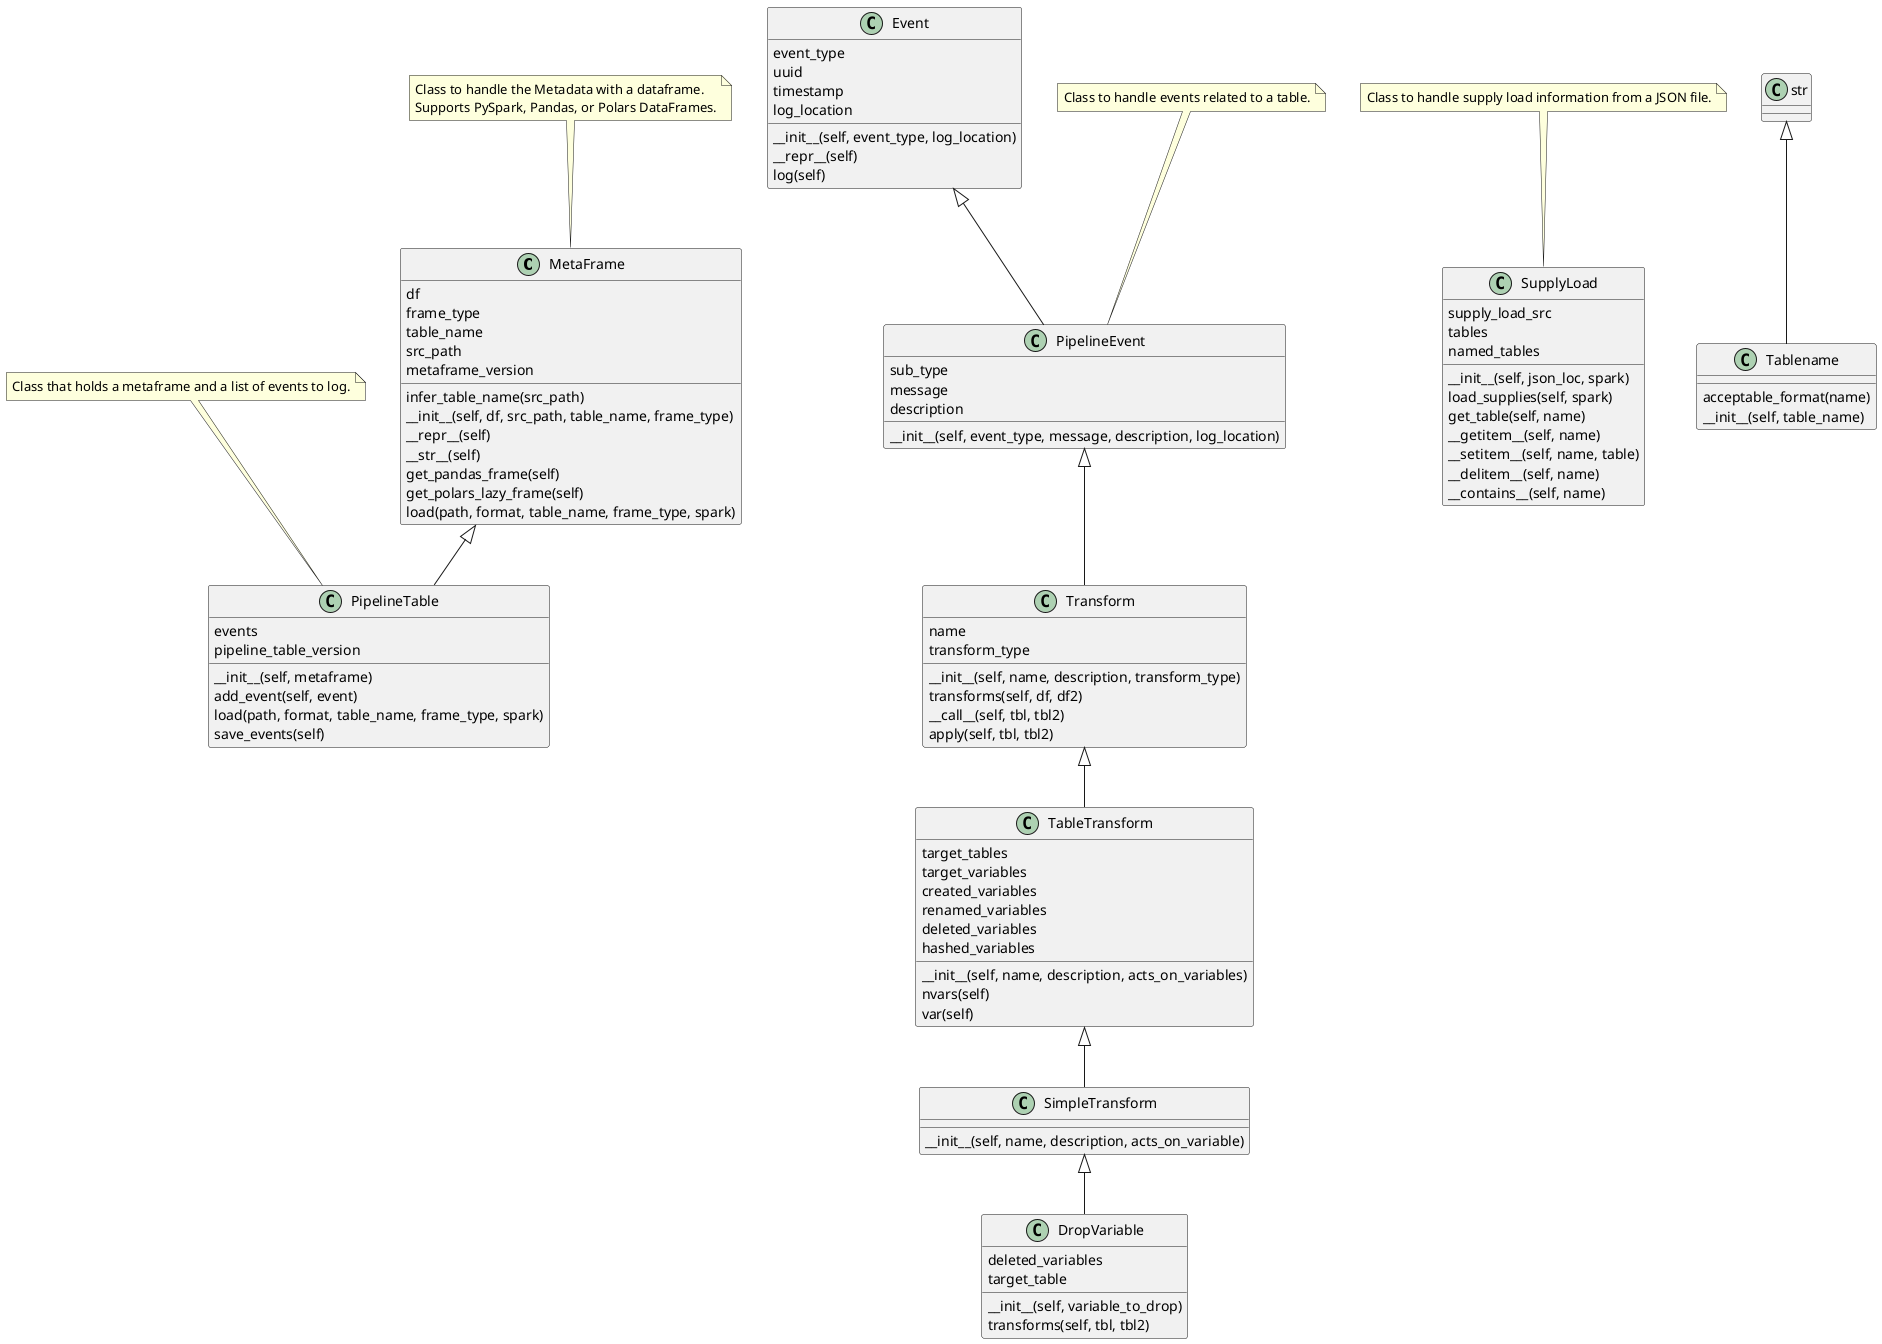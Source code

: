 @startuml

skinparam classAttributeIconSize 0

class MetaFrame{
    df
    frame_type
    table_name
    src_path
    metaframe_version
    infer_table_name(src_path)
    __init__(self, df, src_path, table_name, frame_type)
    __repr__(self)
    __str__(self)
    get_pandas_frame(self)
    get_polars_lazy_frame(self)
    load(path, format, table_name, frame_type, spark)
}

class Event{
    event_type
    uuid
    timestamp
    log_location
    __init__(self, event_type, log_location)
    __repr__(self)
    log(self)
}

class PipelineEvent{
    sub_type
    message
    description
    __init__(self, event_type, message, description, log_location)
}

class PipelineTable{
    events
    pipeline_table_version
    __init__(self, metaframe)
    add_event(self, event)
    load(path, format, table_name, frame_type, spark)
    save_events(self)
}

class SupplyLoad{
    supply_load_src
    tables
    named_tables
    __init__(self, json_loc, spark)
    load_supplies(self, spark)
    get_table(self, name)
    __getitem__(self, name)
    __setitem__(self, name, table)
    __delitem__(self, name)
    __contains__(self, name)
}

class Tablename{
    acceptable_format(name)
    __init__(self, table_name)
}

class Transform{
    name
    transform_type
    __init__(self, name, description, transform_type)
    transforms(self, df, df2)
    __call__(self, tbl, tbl2)
    apply(self, tbl, tbl2)
}

class TableTransform{
    target_tables
    target_variables
    created_variables
    renamed_variables
    deleted_variables
    hashed_variables
    __init__(self, name, description, acts_on_variables)
    nvars(self)
    var(self)
}

class SimpleTransform{
    __init__(self, name, description, acts_on_variable)
}

class DropVariable{
    deleted_variables
    target_table
    __init__(self, variable_to_drop)
    transforms(self, tbl, tbl2)
}

Event <|-- PipelineEvent
MetaFrame <|-- PipelineTable
str <|-- Tablename
PipelineEvent <|-- Transform
Transform <|-- TableTransform
TableTransform <|-- SimpleTransform
SimpleTransform <|-- DropVariable

note top of MetaFrame
Class to handle the Metadata with a dataframe.
Supports PySpark, Pandas, or Polars DataFrames.
end note

note top of PipelineEvent
Class to handle events related to a table.
end note

note top of PipelineTable
Class that holds a metaframe and a list of events to log.
end note

note top of SupplyLoad
Class to handle supply load information from a JSON file.
end note


@enduml